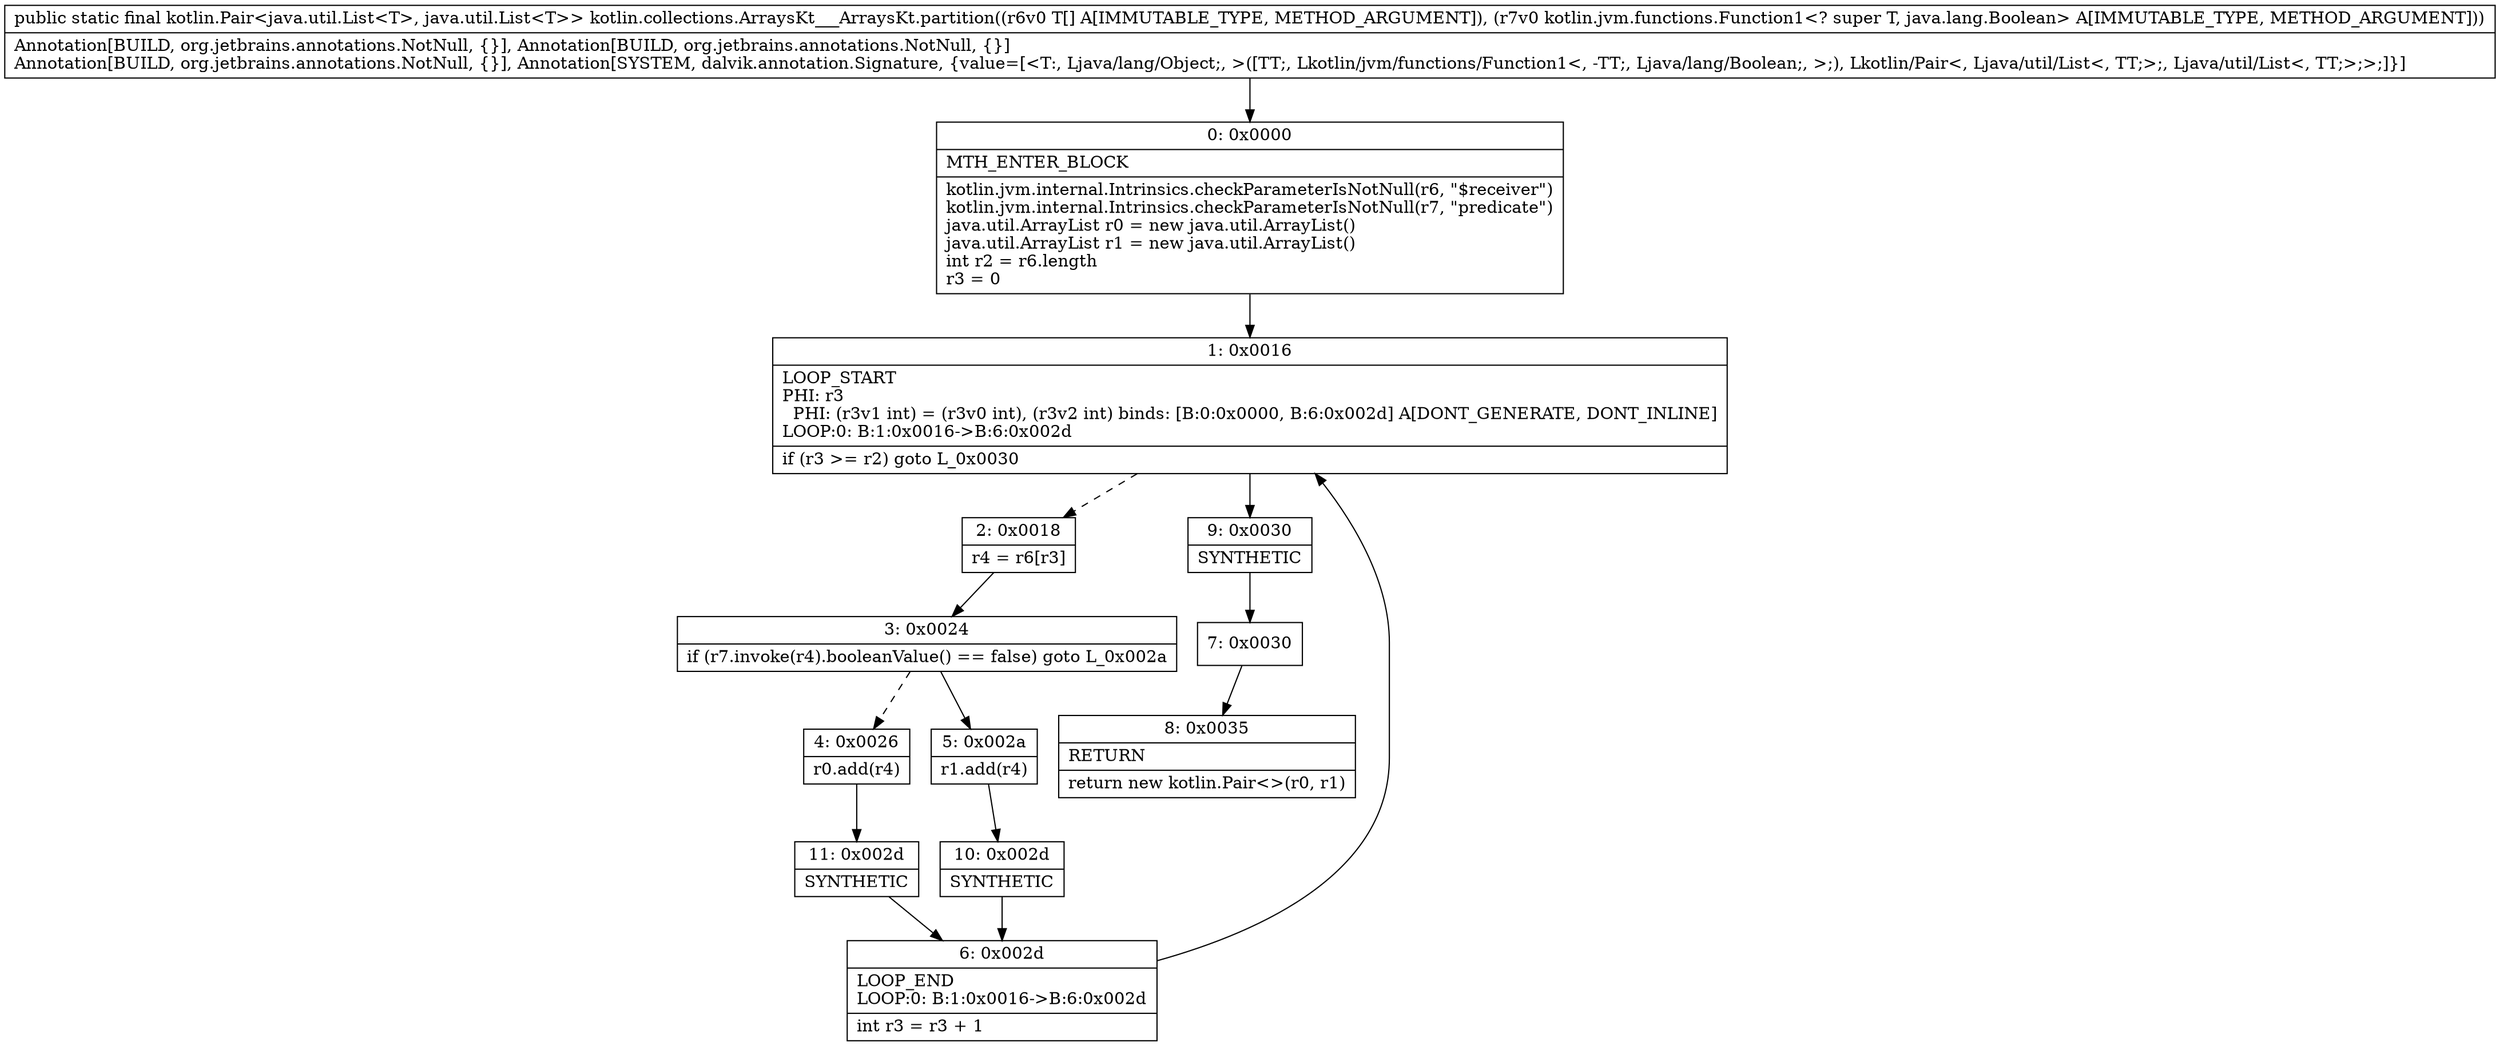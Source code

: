 digraph "CFG forkotlin.collections.ArraysKt___ArraysKt.partition([Ljava\/lang\/Object;Lkotlin\/jvm\/functions\/Function1;)Lkotlin\/Pair;" {
Node_0 [shape=record,label="{0\:\ 0x0000|MTH_ENTER_BLOCK\l|kotlin.jvm.internal.Intrinsics.checkParameterIsNotNull(r6, \"$receiver\")\lkotlin.jvm.internal.Intrinsics.checkParameterIsNotNull(r7, \"predicate\")\ljava.util.ArrayList r0 = new java.util.ArrayList()\ljava.util.ArrayList r1 = new java.util.ArrayList()\lint r2 = r6.length\lr3 = 0\l}"];
Node_1 [shape=record,label="{1\:\ 0x0016|LOOP_START\lPHI: r3 \l  PHI: (r3v1 int) = (r3v0 int), (r3v2 int) binds: [B:0:0x0000, B:6:0x002d] A[DONT_GENERATE, DONT_INLINE]\lLOOP:0: B:1:0x0016\-\>B:6:0x002d\l|if (r3 \>= r2) goto L_0x0030\l}"];
Node_2 [shape=record,label="{2\:\ 0x0018|r4 = r6[r3]\l}"];
Node_3 [shape=record,label="{3\:\ 0x0024|if (r7.invoke(r4).booleanValue() == false) goto L_0x002a\l}"];
Node_4 [shape=record,label="{4\:\ 0x0026|r0.add(r4)\l}"];
Node_5 [shape=record,label="{5\:\ 0x002a|r1.add(r4)\l}"];
Node_6 [shape=record,label="{6\:\ 0x002d|LOOP_END\lLOOP:0: B:1:0x0016\-\>B:6:0x002d\l|int r3 = r3 + 1\l}"];
Node_7 [shape=record,label="{7\:\ 0x0030}"];
Node_8 [shape=record,label="{8\:\ 0x0035|RETURN\l|return new kotlin.Pair\<\>(r0, r1)\l}"];
Node_9 [shape=record,label="{9\:\ 0x0030|SYNTHETIC\l}"];
Node_10 [shape=record,label="{10\:\ 0x002d|SYNTHETIC\l}"];
Node_11 [shape=record,label="{11\:\ 0x002d|SYNTHETIC\l}"];
MethodNode[shape=record,label="{public static final kotlin.Pair\<java.util.List\<T\>, java.util.List\<T\>\> kotlin.collections.ArraysKt___ArraysKt.partition((r6v0 T[] A[IMMUTABLE_TYPE, METHOD_ARGUMENT]), (r7v0 kotlin.jvm.functions.Function1\<? super T, java.lang.Boolean\> A[IMMUTABLE_TYPE, METHOD_ARGUMENT]))  | Annotation[BUILD, org.jetbrains.annotations.NotNull, \{\}], Annotation[BUILD, org.jetbrains.annotations.NotNull, \{\}]\lAnnotation[BUILD, org.jetbrains.annotations.NotNull, \{\}], Annotation[SYSTEM, dalvik.annotation.Signature, \{value=[\<T:, Ljava\/lang\/Object;, \>([TT;, Lkotlin\/jvm\/functions\/Function1\<, \-TT;, Ljava\/lang\/Boolean;, \>;), Lkotlin\/Pair\<, Ljava\/util\/List\<, TT;\>;, Ljava\/util\/List\<, TT;\>;\>;]\}]\l}"];
MethodNode -> Node_0;
Node_0 -> Node_1;
Node_1 -> Node_2[style=dashed];
Node_1 -> Node_9;
Node_2 -> Node_3;
Node_3 -> Node_4[style=dashed];
Node_3 -> Node_5;
Node_4 -> Node_11;
Node_5 -> Node_10;
Node_6 -> Node_1;
Node_7 -> Node_8;
Node_9 -> Node_7;
Node_10 -> Node_6;
Node_11 -> Node_6;
}

